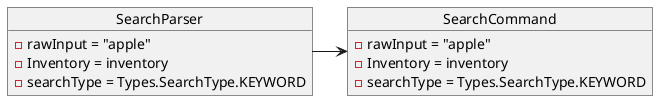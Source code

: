 @startuml
'https://plantuml.com/object-diagram

object SearchParser{
    - rawInput = "apple"
    - Inventory = inventory
    - searchType = Types.SearchType.KEYWORD
}

object SearchCommand{
    - rawInput = "apple"
    - Inventory = inventory
    - searchType = Types.SearchType.KEYWORD
}

SearchParser -> SearchCommand

@enduml
